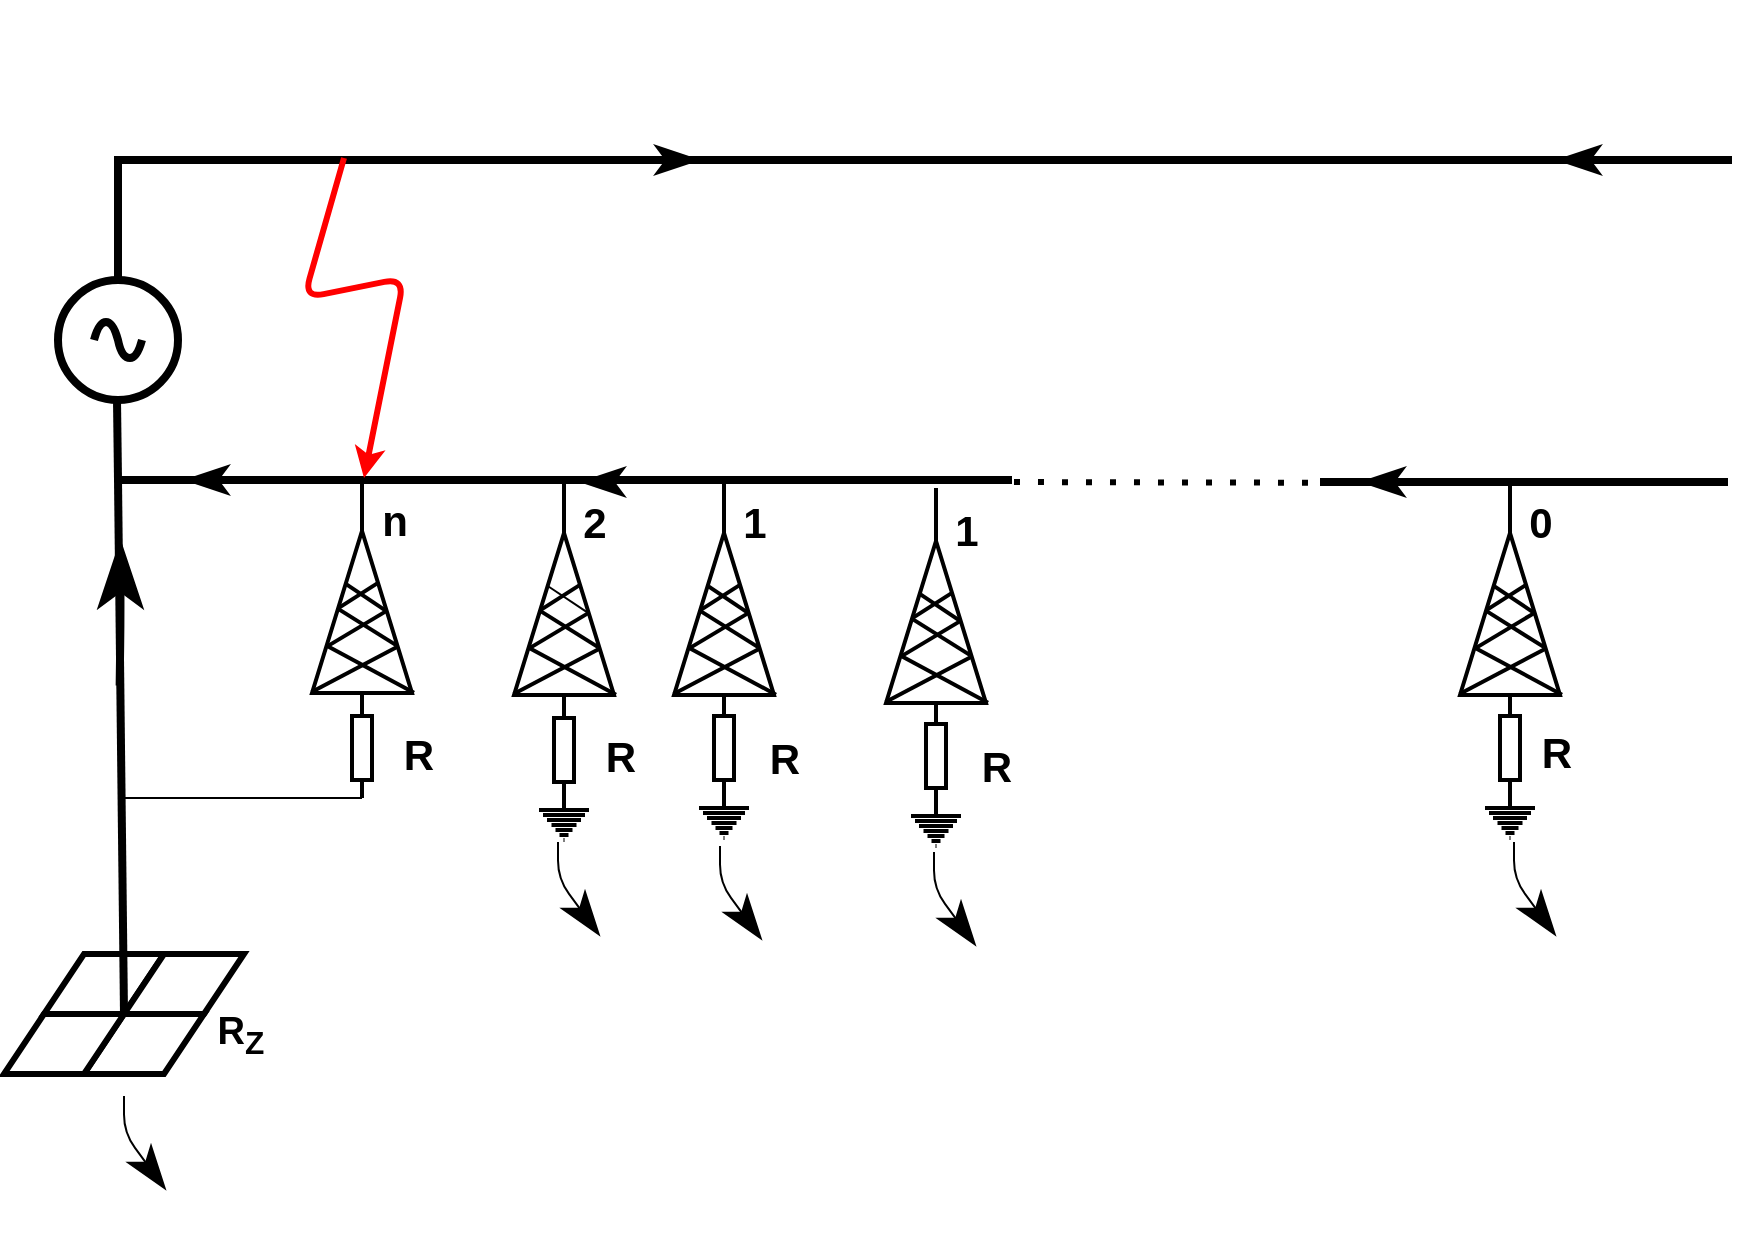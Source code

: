 <mxfile version="14.7.6" type="github">
  <diagram name="Page-1" id="16e2658f-23c8-b752-8be9-c03fbebb8bbe">
    <mxGraphModel dx="1240" dy="689" grid="0" gridSize="10" guides="1" tooltips="1" connect="1" arrows="1" fold="1" page="1" pageScale="1" pageWidth="1100" pageHeight="850" background="none" math="0" shadow="0">
      <root>
        <mxCell id="0" />
        <mxCell id="1" parent="0" />
        <mxCell id="HtLe2a_l6lZtQf_eTZjN-1" value="" style="pointerEvents=1;verticalLabelPosition=bottom;shadow=0;dashed=0;align=center;html=1;verticalAlign=top;shape=mxgraph.electrical.signal_sources.source;aspect=fixed;points=[[0.5,0,0],[1,0.5,0],[0.5,1,0],[0,0.5,0]];elSignalType=ac;direction=east;strokeWidth=4;" parent="1" vertex="1">
          <mxGeometry x="179" y="276" width="60" height="60" as="geometry" />
        </mxCell>
        <mxCell id="HtLe2a_l6lZtQf_eTZjN-7" value="" style="endArrow=none;html=1;strokeWidth=4;" parent="1" edge="1">
          <mxGeometry x="249" y="1" width="50" height="50" as="geometry">
            <mxPoint x="210" y="216" as="sourcePoint" />
            <mxPoint x="1016" y="216" as="targetPoint" />
          </mxGeometry>
        </mxCell>
        <mxCell id="HtLe2a_l6lZtQf_eTZjN-9" value="" style="endArrow=none;html=1;strokeWidth=4;" parent="1" edge="1">
          <mxGeometry x="149" y="1" width="50" height="50" as="geometry">
            <mxPoint x="209" y="276" as="sourcePoint" />
            <mxPoint x="209" y="214" as="targetPoint" />
          </mxGeometry>
        </mxCell>
        <mxCell id="HtLe2a_l6lZtQf_eTZjN-10" value="" style="endArrow=none;html=1;strokeWidth=4;" parent="1" edge="1">
          <mxGeometry x="250" y="1" width="100" as="geometry">
            <mxPoint x="210" y="376" as="sourcePoint" />
            <mxPoint x="378" y="376" as="targetPoint" />
            <Array as="points">
              <mxPoint x="360" y="376" />
            </Array>
          </mxGeometry>
        </mxCell>
        <mxCell id="HtLe2a_l6lZtQf_eTZjN-12" value="" style="endArrow=none;html=1;strokeWidth=4;" parent="1" edge="1">
          <mxGeometry x="149" y="1" width="100" as="geometry">
            <mxPoint x="208.5" y="336" as="sourcePoint" />
            <mxPoint x="209" y="376" as="targetPoint" />
          </mxGeometry>
        </mxCell>
        <mxCell id="HtLe2a_l6lZtQf_eTZjN-15" value="" style="endArrow=none;html=1;strokeWidth=4;" parent="1" edge="1">
          <mxGeometry x="250" width="50" height="50" as="geometry">
            <mxPoint x="369" y="376" as="sourcePoint" />
            <mxPoint x="656" y="376" as="targetPoint" />
          </mxGeometry>
        </mxCell>
        <mxCell id="HtLe2a_l6lZtQf_eTZjN-16" value="" style="endArrow=none;dashed=1;html=1;dashPattern=1 3;strokeWidth=3;entryX=0;entryY=0.5;entryDx=0;entryDy=0;entryPerimeter=0;" parent="1" edge="1">
          <mxGeometry x="237" y="2" width="50" height="50" as="geometry">
            <mxPoint x="657" y="377.0" as="sourcePoint" />
            <mxPoint x="817" y="377.5" as="targetPoint" />
            <Array as="points">
              <mxPoint x="734" y="377.21" />
              <mxPoint x="768" y="377.21" />
            </Array>
          </mxGeometry>
        </mxCell>
        <mxCell id="HtLe2a_l6lZtQf_eTZjN-25" value="" style="endArrow=classicThin;html=1;strokeWidth=1;endSize=20;" parent="1" edge="1">
          <mxGeometry x="390" y="1" width="100" as="geometry">
            <mxPoint x="450" y="216" as="sourcePoint" />
            <mxPoint x="500" y="216" as="targetPoint" />
            <Array as="points">
              <mxPoint x="460" y="216" />
            </Array>
          </mxGeometry>
        </mxCell>
        <mxCell id="HtLe2a_l6lZtQf_eTZjN-26" value="" style="endArrow=classicThin;html=1;strokeWidth=1;endSize=20;" parent="1" edge="1">
          <mxGeometry x="728" y="1" width="100" as="geometry">
            <mxPoint x="958" y="216" as="sourcePoint" />
            <mxPoint x="928" y="216" as="targetPoint" />
            <Array as="points">
              <mxPoint x="998" y="216" />
            </Array>
          </mxGeometry>
        </mxCell>
        <mxCell id="HtLe2a_l6lZtQf_eTZjN-32" value="" style="shape=parallelogram;perimeter=parallelogramPerimeter;whiteSpace=wrap;html=1;fixedSize=1;shadow=0;direction=east;strokeWidth=3;" parent="1" vertex="1">
          <mxGeometry x="172" y="613" width="60" height="30" as="geometry" />
        </mxCell>
        <mxCell id="HtLe2a_l6lZtQf_eTZjN-33" value="" style="shape=parallelogram;perimeter=parallelogramPerimeter;whiteSpace=wrap;html=1;fixedSize=1;shadow=0;direction=east;strokeWidth=3;" parent="1" vertex="1">
          <mxGeometry x="212" y="613" width="60" height="30" as="geometry" />
        </mxCell>
        <mxCell id="HtLe2a_l6lZtQf_eTZjN-34" value="" style="shape=parallelogram;perimeter=parallelogramPerimeter;whiteSpace=wrap;html=1;fixedSize=1;shadow=0;direction=east;strokeWidth=3;" parent="1" vertex="1">
          <mxGeometry x="192" y="643" width="60" height="30" as="geometry" />
        </mxCell>
        <mxCell id="HtLe2a_l6lZtQf_eTZjN-35" value="" style="shape=parallelogram;perimeter=parallelogramPerimeter;whiteSpace=wrap;html=1;fixedSize=1;shadow=0;direction=east;strokeWidth=3;" parent="1" vertex="1">
          <mxGeometry x="152" y="643" width="60" height="30" as="geometry" />
        </mxCell>
        <mxCell id="HtLe2a_l6lZtQf_eTZjN-37" value="" style="endArrow=none;html=1;exitX=0;exitY=1;exitDx=0;exitDy=0;strokeWidth=4;" parent="1" source="HtLe2a_l6lZtQf_eTZjN-33" edge="1">
          <mxGeometry x="149" y="1" width="50" height="50" as="geometry">
            <mxPoint x="209" y="504" as="sourcePoint" />
            <mxPoint x="209" y="376" as="targetPoint" />
          </mxGeometry>
        </mxCell>
        <mxCell id="HtLe2a_l6lZtQf_eTZjN-72" value="" style="endArrow=none;html=1;exitX=0.653;exitY=0.345;exitDx=0;exitDy=0;exitPerimeter=0;entryX=0.522;entryY=0.734;entryDx=0;entryDy=0;entryPerimeter=0;" parent="1" edge="1">
          <mxGeometry x="147" y="1" width="50" height="50" as="geometry">
            <mxPoint x="424.25" y="467.23" as="sourcePoint" />
            <mxPoint x="443.47" y="480.03" as="targetPoint" />
          </mxGeometry>
        </mxCell>
        <mxCell id="HtLe2a_l6lZtQf_eTZjN-75" value="" style="endArrow=none;html=1;exitX=0.523;exitY=0.268;exitDx=0;exitDy=0;exitPerimeter=0;entryX=0.659;entryY=0.652;entryDx=0;entryDy=0;entryPerimeter=0;" parent="1" edge="1">
          <mxGeometry x="147" y="1" width="50" height="50" as="geometry">
            <mxPoint x="420.4" y="478.93" as="sourcePoint" />
            <mxPoint x="439.6" y="466.69" as="targetPoint" />
          </mxGeometry>
        </mxCell>
        <mxCell id="HtLe2a_l6lZtQf_eTZjN-84" value="" style="verticalLabelPosition=bottom;shadow=0;dashed=0;align=center;html=1;verticalAlign=top;shape=mxgraph.electrical.abstract.amplifier;rotation=-90;direction=east;strokeWidth=2;" parent="1" vertex="1">
          <mxGeometry x="387" y="418" width="90" height="50" as="geometry" />
        </mxCell>
        <mxCell id="HtLe2a_l6lZtQf_eTZjN-85" value="" style="endArrow=none;html=1;entryX=0.316;entryY=0.841;entryDx=0;entryDy=0;entryPerimeter=0;exitX=0.519;exitY=0.258;exitDx=0;exitDy=0;exitPerimeter=0;strokeWidth=2;" parent="1" source="HtLe2a_l6lZtQf_eTZjN-84" target="HtLe2a_l6lZtQf_eTZjN-84" edge="1">
          <mxGeometry x="147" y="1" width="50" height="50" as="geometry">
            <mxPoint x="424" y="440" as="sourcePoint" />
            <mxPoint x="446" y="457" as="targetPoint" />
          </mxGeometry>
        </mxCell>
        <mxCell id="HtLe2a_l6lZtQf_eTZjN-86" value="" style="endArrow=none;html=1;exitX=0.313;exitY=0.148;exitDx=0;exitDy=0;exitPerimeter=0;entryX=0.052;entryY=1.02;entryDx=0;entryDy=0;entryPerimeter=0;strokeWidth=2;" parent="1" source="HtLe2a_l6lZtQf_eTZjN-84" target="HtLe2a_l6lZtQf_eTZjN-84" edge="1">
          <mxGeometry x="147" y="1" width="50" height="50" as="geometry">
            <mxPoint x="417" y="452.0" as="sourcePoint" />
            <mxPoint x="454" y="481" as="targetPoint" />
          </mxGeometry>
        </mxCell>
        <mxCell id="HtLe2a_l6lZtQf_eTZjN-87" value="" style="endArrow=none;html=1;exitX=0.653;exitY=0.345;exitDx=0;exitDy=0;exitPerimeter=0;entryX=0.653;entryY=0.345;entryDx=0;entryDy=0;entryPerimeter=0;" parent="1" source="HtLe2a_l6lZtQf_eTZjN-84" edge="1">
          <mxGeometry x="147" y="1" width="50" height="50" as="geometry">
            <mxPoint x="424.52" y="427" as="sourcePoint" />
            <mxPoint x="443.47" y="442.03" as="targetPoint" />
          </mxGeometry>
        </mxCell>
        <mxCell id="HtLe2a_l6lZtQf_eTZjN-88" value="" style="endArrow=none;html=1;entryX=0.056;entryY=-0.004;entryDx=0;entryDy=0;entryPerimeter=0;exitX=0.304;exitY=0.845;exitDx=0;exitDy=0;exitPerimeter=0;strokeWidth=2;" parent="1" source="HtLe2a_l6lZtQf_eTZjN-84" target="HtLe2a_l6lZtQf_eTZjN-84" edge="1">
          <mxGeometry x="147" y="1" width="50" height="50" as="geometry">
            <mxPoint x="447" y="462" as="sourcePoint" />
            <mxPoint x="518" y="479.32" as="targetPoint" />
            <Array as="points" />
          </mxGeometry>
        </mxCell>
        <mxCell id="HtLe2a_l6lZtQf_eTZjN-89" value="" style="endArrow=none;html=1;entryX=0.505;entryY=0.742;entryDx=0;entryDy=0;entryPerimeter=0;exitX=0.309;exitY=0.152;exitDx=0;exitDy=0;exitPerimeter=0;strokeWidth=2;" parent="1" source="HtLe2a_l6lZtQf_eTZjN-84" target="HtLe2a_l6lZtQf_eTZjN-84" edge="1">
          <mxGeometry x="147" y="1" width="50" height="50" as="geometry">
            <mxPoint x="429.9" y="451.29" as="sourcePoint" />
            <mxPoint x="459.05" y="469.56" as="targetPoint" />
          </mxGeometry>
        </mxCell>
        <mxCell id="HtLe2a_l6lZtQf_eTZjN-90" value="" style="endArrow=none;html=1;exitX=0.523;exitY=0.268;exitDx=0;exitDy=0;exitPerimeter=0;entryX=0.659;entryY=0.652;entryDx=0;entryDy=0;entryPerimeter=0;strokeWidth=2;" parent="1" source="HtLe2a_l6lZtQf_eTZjN-84" target="HtLe2a_l6lZtQf_eTZjN-84" edge="1">
          <mxGeometry x="147" y="1" width="50" height="50" as="geometry">
            <mxPoint x="434.25" y="439.23" as="sourcePoint" />
            <mxPoint x="453.47" y="452.03" as="targetPoint" />
          </mxGeometry>
        </mxCell>
        <mxCell id="HtLe2a_l6lZtQf_eTZjN-91" value="" style="endArrow=none;html=1;entryX=1;entryY=0.5;entryDx=0;entryDy=0;entryPerimeter=0;exitX=1;exitY=0.5;exitDx=0;exitDy=0;exitPerimeter=0;strokeWidth=2;" parent="1" target="HtLe2a_l6lZtQf_eTZjN-84" edge="1">
          <mxGeometry x="147" y="1" width="50" height="50" as="geometry">
            <mxPoint x="432" y="376.0" as="sourcePoint" />
            <mxPoint x="537" y="426" as="targetPoint" />
          </mxGeometry>
        </mxCell>
        <mxCell id="HtLe2a_l6lZtQf_eTZjN-92" value="" style="endArrow=none;html=1;exitX=0.653;exitY=0.345;exitDx=0;exitDy=0;exitPerimeter=0;entryX=0.522;entryY=0.734;entryDx=0;entryDy=0;entryPerimeter=0;" parent="1" edge="1">
          <mxGeometry x="147" y="1" width="50" height="50" as="geometry">
            <mxPoint x="504.25" y="467.23" as="sourcePoint" />
            <mxPoint x="523.47" y="480.03" as="targetPoint" />
          </mxGeometry>
        </mxCell>
        <mxCell id="HtLe2a_l6lZtQf_eTZjN-93" value="" style="endArrow=none;html=1;exitX=0.523;exitY=0.268;exitDx=0;exitDy=0;exitPerimeter=0;entryX=0.659;entryY=0.652;entryDx=0;entryDy=0;entryPerimeter=0;" parent="1" edge="1">
          <mxGeometry x="147" y="1" width="50" height="50" as="geometry">
            <mxPoint x="500.4" y="478.93" as="sourcePoint" />
            <mxPoint x="519.6" y="466.69" as="targetPoint" />
          </mxGeometry>
        </mxCell>
        <mxCell id="HtLe2a_l6lZtQf_eTZjN-94" value="" style="verticalLabelPosition=bottom;shadow=0;dashed=0;align=center;html=1;verticalAlign=top;shape=mxgraph.electrical.abstract.amplifier;rotation=-90;direction=east;strokeWidth=2;" parent="1" vertex="1">
          <mxGeometry x="467" y="418" width="90" height="50" as="geometry" />
        </mxCell>
        <mxCell id="HtLe2a_l6lZtQf_eTZjN-95" value="" style="endArrow=none;html=1;entryX=0.316;entryY=0.841;entryDx=0;entryDy=0;entryPerimeter=0;exitX=0.519;exitY=0.258;exitDx=0;exitDy=0;exitPerimeter=0;strokeWidth=2;" parent="1" source="HtLe2a_l6lZtQf_eTZjN-94" target="HtLe2a_l6lZtQf_eTZjN-94" edge="1">
          <mxGeometry x="147" y="1" width="50" height="50" as="geometry">
            <mxPoint x="504" y="440" as="sourcePoint" />
            <mxPoint x="526" y="457" as="targetPoint" />
          </mxGeometry>
        </mxCell>
        <mxCell id="HtLe2a_l6lZtQf_eTZjN-96" value="" style="endArrow=none;html=1;exitX=0.313;exitY=0.148;exitDx=0;exitDy=0;exitPerimeter=0;entryX=0.052;entryY=1.02;entryDx=0;entryDy=0;entryPerimeter=0;strokeWidth=2;" parent="1" source="HtLe2a_l6lZtQf_eTZjN-94" target="HtLe2a_l6lZtQf_eTZjN-94" edge="1">
          <mxGeometry x="147" y="1" width="50" height="50" as="geometry">
            <mxPoint x="497" y="452.0" as="sourcePoint" />
            <mxPoint x="534" y="481" as="targetPoint" />
          </mxGeometry>
        </mxCell>
        <mxCell id="HtLe2a_l6lZtQf_eTZjN-97" value="" style="endArrow=none;html=1;exitX=0.653;exitY=0.345;exitDx=0;exitDy=0;exitPerimeter=0;entryX=0.653;entryY=0.345;entryDx=0;entryDy=0;entryPerimeter=0;strokeWidth=2;" parent="1" source="HtLe2a_l6lZtQf_eTZjN-94" edge="1">
          <mxGeometry x="147" y="1" width="50" height="50" as="geometry">
            <mxPoint x="504.52" y="427" as="sourcePoint" />
            <mxPoint x="523.47" y="442.03" as="targetPoint" />
          </mxGeometry>
        </mxCell>
        <mxCell id="HtLe2a_l6lZtQf_eTZjN-98" value="" style="endArrow=none;html=1;entryX=0.056;entryY=-0.004;entryDx=0;entryDy=0;entryPerimeter=0;exitX=0.304;exitY=0.845;exitDx=0;exitDy=0;exitPerimeter=0;strokeWidth=2;" parent="1" source="HtLe2a_l6lZtQf_eTZjN-94" target="HtLe2a_l6lZtQf_eTZjN-94" edge="1">
          <mxGeometry x="147" y="1" width="50" height="50" as="geometry">
            <mxPoint x="527" y="462" as="sourcePoint" />
            <mxPoint x="598" y="479.32" as="targetPoint" />
            <Array as="points" />
          </mxGeometry>
        </mxCell>
        <mxCell id="HtLe2a_l6lZtQf_eTZjN-99" value="" style="endArrow=none;html=1;entryX=0.505;entryY=0.742;entryDx=0;entryDy=0;entryPerimeter=0;exitX=0.309;exitY=0.152;exitDx=0;exitDy=0;exitPerimeter=0;strokeWidth=2;" parent="1" source="HtLe2a_l6lZtQf_eTZjN-94" target="HtLe2a_l6lZtQf_eTZjN-94" edge="1">
          <mxGeometry x="147" y="1" width="50" height="50" as="geometry">
            <mxPoint x="509.9" y="451.29" as="sourcePoint" />
            <mxPoint x="539.05" y="469.56" as="targetPoint" />
          </mxGeometry>
        </mxCell>
        <mxCell id="HtLe2a_l6lZtQf_eTZjN-100" value="" style="endArrow=none;html=1;exitX=0.523;exitY=0.268;exitDx=0;exitDy=0;exitPerimeter=0;entryX=0.659;entryY=0.652;entryDx=0;entryDy=0;entryPerimeter=0;strokeWidth=2;" parent="1" source="HtLe2a_l6lZtQf_eTZjN-94" target="HtLe2a_l6lZtQf_eTZjN-94" edge="1">
          <mxGeometry x="147" y="1" width="50" height="50" as="geometry">
            <mxPoint x="514.25" y="439.23" as="sourcePoint" />
            <mxPoint x="533.47" y="452.03" as="targetPoint" />
          </mxGeometry>
        </mxCell>
        <mxCell id="HtLe2a_l6lZtQf_eTZjN-101" value="" style="endArrow=none;html=1;entryX=1;entryY=0.5;entryDx=0;entryDy=0;entryPerimeter=0;exitX=1;exitY=0.5;exitDx=0;exitDy=0;exitPerimeter=0;strokeWidth=2;" parent="1" target="HtLe2a_l6lZtQf_eTZjN-94" edge="1">
          <mxGeometry x="147" y="1" width="50" height="50" as="geometry">
            <mxPoint x="512" y="376.0" as="sourcePoint" />
            <mxPoint x="617" y="426" as="targetPoint" />
          </mxGeometry>
        </mxCell>
        <mxCell id="HtLe2a_l6lZtQf_eTZjN-106" value="" style="pointerEvents=1;verticalLabelPosition=bottom;shadow=0;dashed=0;align=center;html=1;verticalAlign=top;shape=mxgraph.electrical.resistors.resistor_1;rotation=90;direction=east;strokeWidth=2;" parent="1" vertex="1">
          <mxGeometry x="407" y="506" width="50" height="10" as="geometry" />
        </mxCell>
        <mxCell id="HtLe2a_l6lZtQf_eTZjN-107" value="" style="pointerEvents=1;verticalLabelPosition=bottom;shadow=0;dashed=0;align=center;html=1;verticalAlign=top;shape=mxgraph.electrical.signal_sources.protective_earth;direction=east;strokeWidth=2;" parent="1" vertex="1">
          <mxGeometry x="419.5" y="536" width="25" height="20" as="geometry" />
        </mxCell>
        <mxCell id="HtLe2a_l6lZtQf_eTZjN-108" value="" style="pointerEvents=1;verticalLabelPosition=bottom;shadow=0;dashed=0;align=center;html=1;verticalAlign=top;shape=mxgraph.electrical.resistors.resistor_1;rotation=90;direction=east;strokeWidth=2;" parent="1" vertex="1">
          <mxGeometry x="487" y="505" width="50" height="10" as="geometry" />
        </mxCell>
        <mxCell id="HtLe2a_l6lZtQf_eTZjN-109" value="" style="pointerEvents=1;verticalLabelPosition=bottom;shadow=0;dashed=0;align=center;html=1;verticalAlign=top;shape=mxgraph.electrical.signal_sources.protective_earth;direction=east;strokeWidth=2;" parent="1" vertex="1">
          <mxGeometry x="499.5" y="535" width="25" height="20" as="geometry" />
        </mxCell>
        <mxCell id="HtLe2a_l6lZtQf_eTZjN-111" value="" style="endArrow=none;html=1;exitX=0.653;exitY=0.345;exitDx=0;exitDy=0;exitPerimeter=0;entryX=0.522;entryY=0.734;entryDx=0;entryDy=0;entryPerimeter=0;" parent="1" edge="1">
          <mxGeometry x="250" y="1" width="50" height="50" as="geometry">
            <mxPoint x="897.25" y="467.23" as="sourcePoint" />
            <mxPoint x="916.47" y="480.03" as="targetPoint" />
          </mxGeometry>
        </mxCell>
        <mxCell id="HtLe2a_l6lZtQf_eTZjN-112" value="" style="endArrow=none;html=1;exitX=0.523;exitY=0.268;exitDx=0;exitDy=0;exitPerimeter=0;entryX=0.659;entryY=0.652;entryDx=0;entryDy=0;entryPerimeter=0;" parent="1" edge="1">
          <mxGeometry x="250" y="1" width="50" height="50" as="geometry">
            <mxPoint x="893.4" y="478.93" as="sourcePoint" />
            <mxPoint x="912.6" y="466.69" as="targetPoint" />
          </mxGeometry>
        </mxCell>
        <mxCell id="HtLe2a_l6lZtQf_eTZjN-113" value="" style="verticalLabelPosition=bottom;shadow=0;dashed=0;align=center;html=1;verticalAlign=top;shape=mxgraph.electrical.abstract.amplifier;rotation=-90;direction=east;strokeWidth=2;" parent="1" vertex="1">
          <mxGeometry x="860" y="418" width="90" height="50" as="geometry" />
        </mxCell>
        <mxCell id="HtLe2a_l6lZtQf_eTZjN-114" value="" style="endArrow=none;html=1;entryX=0.316;entryY=0.841;entryDx=0;entryDy=0;entryPerimeter=0;exitX=0.519;exitY=0.258;exitDx=0;exitDy=0;exitPerimeter=0;strokeWidth=2;" parent="1" source="HtLe2a_l6lZtQf_eTZjN-113" target="HtLe2a_l6lZtQf_eTZjN-113" edge="1">
          <mxGeometry x="250" y="1" width="50" height="50" as="geometry">
            <mxPoint x="897" y="440" as="sourcePoint" />
            <mxPoint x="919" y="457" as="targetPoint" />
          </mxGeometry>
        </mxCell>
        <mxCell id="HtLe2a_l6lZtQf_eTZjN-115" value="" style="endArrow=none;html=1;exitX=0.313;exitY=0.148;exitDx=0;exitDy=0;exitPerimeter=0;entryX=0.052;entryY=1.02;entryDx=0;entryDy=0;entryPerimeter=0;strokeWidth=2;" parent="1" source="HtLe2a_l6lZtQf_eTZjN-113" target="HtLe2a_l6lZtQf_eTZjN-113" edge="1">
          <mxGeometry x="250" y="1" width="50" height="50" as="geometry">
            <mxPoint x="890" y="452.0" as="sourcePoint" />
            <mxPoint x="927" y="481" as="targetPoint" />
          </mxGeometry>
        </mxCell>
        <mxCell id="HtLe2a_l6lZtQf_eTZjN-116" value="" style="endArrow=none;html=1;exitX=0.653;exitY=0.345;exitDx=0;exitDy=0;exitPerimeter=0;entryX=0.653;entryY=0.345;entryDx=0;entryDy=0;entryPerimeter=0;strokeWidth=2;" parent="1" source="HtLe2a_l6lZtQf_eTZjN-113" edge="1">
          <mxGeometry x="250" y="1" width="50" height="50" as="geometry">
            <mxPoint x="897.52" y="427" as="sourcePoint" />
            <mxPoint x="916.47" y="442.03" as="targetPoint" />
          </mxGeometry>
        </mxCell>
        <mxCell id="HtLe2a_l6lZtQf_eTZjN-117" value="" style="endArrow=none;html=1;entryX=0.056;entryY=-0.004;entryDx=0;entryDy=0;entryPerimeter=0;exitX=0.304;exitY=0.845;exitDx=0;exitDy=0;exitPerimeter=0;strokeWidth=2;" parent="1" source="HtLe2a_l6lZtQf_eTZjN-113" target="HtLe2a_l6lZtQf_eTZjN-113" edge="1">
          <mxGeometry x="250" y="1" width="50" height="50" as="geometry">
            <mxPoint x="920" y="462" as="sourcePoint" />
            <mxPoint x="991" y="479.32" as="targetPoint" />
            <Array as="points" />
          </mxGeometry>
        </mxCell>
        <mxCell id="HtLe2a_l6lZtQf_eTZjN-118" value="" style="endArrow=none;html=1;entryX=0.505;entryY=0.742;entryDx=0;entryDy=0;entryPerimeter=0;exitX=0.309;exitY=0.152;exitDx=0;exitDy=0;exitPerimeter=0;strokeWidth=2;" parent="1" source="HtLe2a_l6lZtQf_eTZjN-113" target="HtLe2a_l6lZtQf_eTZjN-113" edge="1">
          <mxGeometry x="250" y="1" width="50" height="50" as="geometry">
            <mxPoint x="902.9" y="451.29" as="sourcePoint" />
            <mxPoint x="932.05" y="469.56" as="targetPoint" />
          </mxGeometry>
        </mxCell>
        <mxCell id="HtLe2a_l6lZtQf_eTZjN-119" value="" style="endArrow=none;html=1;exitX=0.523;exitY=0.268;exitDx=0;exitDy=0;exitPerimeter=0;entryX=0.659;entryY=0.652;entryDx=0;entryDy=0;entryPerimeter=0;strokeWidth=2;" parent="1" source="HtLe2a_l6lZtQf_eTZjN-113" target="HtLe2a_l6lZtQf_eTZjN-113" edge="1">
          <mxGeometry x="250" y="1" width="50" height="50" as="geometry">
            <mxPoint x="907.25" y="439.23" as="sourcePoint" />
            <mxPoint x="926.47" y="452.03" as="targetPoint" />
          </mxGeometry>
        </mxCell>
        <mxCell id="HtLe2a_l6lZtQf_eTZjN-120" value="" style="endArrow=none;html=1;entryX=1;entryY=0.5;entryDx=0;entryDy=0;entryPerimeter=0;exitX=1;exitY=0.5;exitDx=0;exitDy=0;exitPerimeter=0;strokeWidth=2;" parent="1" target="HtLe2a_l6lZtQf_eTZjN-113" edge="1">
          <mxGeometry x="250" y="1" width="50" height="50" as="geometry">
            <mxPoint x="905" y="376" as="sourcePoint" />
            <mxPoint x="1010" y="426" as="targetPoint" />
          </mxGeometry>
        </mxCell>
        <mxCell id="HtLe2a_l6lZtQf_eTZjN-121" value="" style="pointerEvents=1;verticalLabelPosition=bottom;shadow=0;dashed=0;align=center;html=1;verticalAlign=top;shape=mxgraph.electrical.resistors.resistor_1;rotation=90;direction=east;strokeWidth=2;" parent="1" vertex="1">
          <mxGeometry x="880" y="505" width="50" height="10" as="geometry" />
        </mxCell>
        <mxCell id="HtLe2a_l6lZtQf_eTZjN-122" value="" style="pointerEvents=1;verticalLabelPosition=bottom;shadow=0;dashed=0;align=center;html=1;verticalAlign=top;shape=mxgraph.electrical.signal_sources.protective_earth;direction=east;strokeWidth=2;" parent="1" vertex="1">
          <mxGeometry x="892.5" y="535" width="25" height="20" as="geometry" />
        </mxCell>
        <mxCell id="HtLe2a_l6lZtQf_eTZjN-137" value="&lt;font style=&quot;font-size: 21px&quot;&gt;&lt;b&gt;2&lt;/b&gt;&lt;/font&gt;" style="text;html=1;align=center;verticalAlign=middle;resizable=0;points=[];autosize=1;strokeColor=none;direction=east;perimeterSpacing=2;" parent="1" vertex="1">
          <mxGeometry x="436" y="386" width="22" height="21" as="geometry" />
        </mxCell>
        <mxCell id="HtLe2a_l6lZtQf_eTZjN-138" value="&lt;font&gt;&lt;font style=&quot;font-size: 21px&quot;&gt;&lt;b&gt;1&lt;/b&gt;&lt;/font&gt;&lt;br&gt;&lt;/font&gt;" style="text;html=1;align=center;verticalAlign=middle;resizable=0;points=[];autosize=1;strokeColor=none;direction=east;" parent="1" vertex="1">
          <mxGeometry x="516" y="386" width="22" height="21" as="geometry" />
        </mxCell>
        <mxCell id="HtLe2a_l6lZtQf_eTZjN-139" value="&lt;font style=&quot;font-size: 21px&quot;&gt;&lt;b&gt;0&lt;/b&gt;&lt;/font&gt;" style="text;html=1;align=center;verticalAlign=middle;resizable=0;points=[];autosize=1;strokeColor=none;direction=east;" parent="1" vertex="1">
          <mxGeometry x="909" y="386" width="22" height="21" as="geometry" />
        </mxCell>
        <mxCell id="HtLe2a_l6lZtQf_eTZjN-146" value="&lt;p class=&quot;MsoNormal&quot; style=&quot;text-indent: 0cm&quot;&gt;&lt;span lang=&quot;EN-US&quot; style=&quot;font-size: 12.0pt&quot;&gt;&lt;br/&gt; &lt;br/&gt; &lt;br/&gt;  &lt;br/&gt;  &lt;br/&gt;  &lt;br/&gt;  &lt;br/&gt;  &lt;br/&gt;  &lt;br/&gt;  &lt;br/&gt;  &lt;br/&gt;  &lt;br/&gt;  &lt;br/&gt;  &lt;br/&gt;  &lt;br/&gt; &lt;br/&gt; &lt;br/&gt; &lt;br/&gt;&lt;br/&gt; &lt;br/&gt;&lt;/span&gt;&lt;span lang=&quot;EN-US&quot;&gt;&lt;/span&gt;&lt;/p&gt;" style="text;html=1;align=center;verticalAlign=middle;resizable=0;points=[];autosize=1;strokeColor=none;direction=east;" parent="1" vertex="1">
          <mxGeometry x="402.5" y="175" width="20" height="330" as="geometry" />
        </mxCell>
        <mxCell id="HtLe2a_l6lZtQf_eTZjN-153" value="&lt;span lang=&quot;EN-US&quot; style=&quot;font-size: 19px&quot;&gt;&lt;b&gt;R&lt;sub&gt;Z&lt;/sub&gt;&lt;/b&gt;&lt;/span&gt;" style="text;html=1;align=center;verticalAlign=middle;resizable=0;points=[];autosize=1;strokeColor=none;direction=east;" parent="1" vertex="1">
          <mxGeometry x="253" y="642" width="33" height="23" as="geometry" />
        </mxCell>
        <mxCell id="HtLe2a_l6lZtQf_eTZjN-154" value="&lt;font style=&quot;font-size: 21px&quot;&gt;&lt;b&gt;R&lt;/b&gt;&lt;/font&gt;" style="text;html=1;align=center;verticalAlign=middle;resizable=0;points=[];autosize=1;strokeColor=none;direction=east;" parent="1" vertex="1">
          <mxGeometry x="447.5" y="503" width="25" height="21" as="geometry" />
        </mxCell>
        <mxCell id="HtLe2a_l6lZtQf_eTZjN-155" value="&lt;font style=&quot;font-size: 21px&quot;&gt;&lt;b&gt;R&lt;/b&gt;&lt;/font&gt;" style="text;html=1;align=center;verticalAlign=middle;resizable=0;points=[];autosize=1;strokeColor=none;direction=east;" parent="1" vertex="1">
          <mxGeometry x="529" y="504" width="25" height="21" as="geometry" />
        </mxCell>
        <mxCell id="HtLe2a_l6lZtQf_eTZjN-156" value="&lt;font style=&quot;font-size: 21px&quot;&gt;&lt;b&gt;R&lt;/b&gt;&lt;/font&gt;" style="text;html=1;align=center;verticalAlign=middle;resizable=0;points=[];autosize=1;strokeColor=none;direction=east;" parent="1" vertex="1">
          <mxGeometry x="915" y="501" width="25" height="21" as="geometry" />
        </mxCell>
        <mxCell id="HtLe2a_l6lZtQf_eTZjN-159" value="" style="endArrow=none;html=1;exitX=0.653;exitY=0.345;exitDx=0;exitDy=0;exitPerimeter=0;entryX=0.522;entryY=0.734;entryDx=0;entryDy=0;entryPerimeter=0;" parent="1" edge="1">
          <mxGeometry x="46" width="50" height="50" as="geometry">
            <mxPoint x="323.25" y="466.23" as="sourcePoint" />
            <mxPoint x="342.47" y="479.03" as="targetPoint" />
          </mxGeometry>
        </mxCell>
        <mxCell id="HtLe2a_l6lZtQf_eTZjN-160" value="" style="endArrow=none;html=1;exitX=0.523;exitY=0.268;exitDx=0;exitDy=0;exitPerimeter=0;entryX=0.659;entryY=0.652;entryDx=0;entryDy=0;entryPerimeter=0;" parent="1" edge="1">
          <mxGeometry x="46" width="50" height="50" as="geometry">
            <mxPoint x="319.4" y="477.93" as="sourcePoint" />
            <mxPoint x="338.6" y="465.69" as="targetPoint" />
          </mxGeometry>
        </mxCell>
        <mxCell id="HtLe2a_l6lZtQf_eTZjN-161" value="" style="verticalLabelPosition=bottom;shadow=0;dashed=0;align=center;html=1;verticalAlign=top;shape=mxgraph.electrical.abstract.amplifier;rotation=-90;direction=east;strokeWidth=2;" parent="1" vertex="1">
          <mxGeometry x="286" y="417" width="90" height="50" as="geometry" />
        </mxCell>
        <mxCell id="HtLe2a_l6lZtQf_eTZjN-162" value="" style="endArrow=none;html=1;entryX=0.316;entryY=0.841;entryDx=0;entryDy=0;entryPerimeter=0;exitX=0.519;exitY=0.258;exitDx=0;exitDy=0;exitPerimeter=0;strokeWidth=2;" parent="1" source="HtLe2a_l6lZtQf_eTZjN-161" target="HtLe2a_l6lZtQf_eTZjN-161" edge="1">
          <mxGeometry x="46" width="50" height="50" as="geometry">
            <mxPoint x="323" y="439" as="sourcePoint" />
            <mxPoint x="345" y="456" as="targetPoint" />
          </mxGeometry>
        </mxCell>
        <mxCell id="HtLe2a_l6lZtQf_eTZjN-163" value="" style="endArrow=none;html=1;exitX=0.313;exitY=0.148;exitDx=0;exitDy=0;exitPerimeter=0;entryX=0.052;entryY=1.02;entryDx=0;entryDy=0;entryPerimeter=0;strokeWidth=2;" parent="1" source="HtLe2a_l6lZtQf_eTZjN-161" target="HtLe2a_l6lZtQf_eTZjN-161" edge="1">
          <mxGeometry x="46" width="50" height="50" as="geometry">
            <mxPoint x="316" y="451.0" as="sourcePoint" />
            <mxPoint x="353" y="480" as="targetPoint" />
          </mxGeometry>
        </mxCell>
        <mxCell id="HtLe2a_l6lZtQf_eTZjN-164" value="" style="endArrow=none;html=1;exitX=0.653;exitY=0.345;exitDx=0;exitDy=0;exitPerimeter=0;entryX=0.653;entryY=0.345;entryDx=0;entryDy=0;entryPerimeter=0;strokeWidth=2;" parent="1" source="HtLe2a_l6lZtQf_eTZjN-161" edge="1">
          <mxGeometry x="46" width="50" height="50" as="geometry">
            <mxPoint x="323.52" y="426" as="sourcePoint" />
            <mxPoint x="342.47" y="441.03" as="targetPoint" />
          </mxGeometry>
        </mxCell>
        <mxCell id="HtLe2a_l6lZtQf_eTZjN-165" value="" style="endArrow=none;html=1;entryX=0.056;entryY=-0.004;entryDx=0;entryDy=0;entryPerimeter=0;exitX=0.304;exitY=0.845;exitDx=0;exitDy=0;exitPerimeter=0;strokeWidth=2;" parent="1" source="HtLe2a_l6lZtQf_eTZjN-161" target="HtLe2a_l6lZtQf_eTZjN-161" edge="1">
          <mxGeometry x="46" width="50" height="50" as="geometry">
            <mxPoint x="346" y="461" as="sourcePoint" />
            <mxPoint x="417" y="478.32" as="targetPoint" />
            <Array as="points" />
          </mxGeometry>
        </mxCell>
        <mxCell id="HtLe2a_l6lZtQf_eTZjN-166" value="" style="endArrow=none;html=1;entryX=0.505;entryY=0.742;entryDx=0;entryDy=0;entryPerimeter=0;exitX=0.309;exitY=0.152;exitDx=0;exitDy=0;exitPerimeter=0;strokeWidth=2;" parent="1" source="HtLe2a_l6lZtQf_eTZjN-161" target="HtLe2a_l6lZtQf_eTZjN-161" edge="1">
          <mxGeometry x="46" width="50" height="50" as="geometry">
            <mxPoint x="328.9" y="450.29" as="sourcePoint" />
            <mxPoint x="358.05" y="468.56" as="targetPoint" />
          </mxGeometry>
        </mxCell>
        <mxCell id="HtLe2a_l6lZtQf_eTZjN-167" value="" style="endArrow=none;html=1;exitX=0.523;exitY=0.268;exitDx=0;exitDy=0;exitPerimeter=0;entryX=0.659;entryY=0.652;entryDx=0;entryDy=0;entryPerimeter=0;strokeWidth=2;" parent="1" source="HtLe2a_l6lZtQf_eTZjN-161" target="HtLe2a_l6lZtQf_eTZjN-161" edge="1">
          <mxGeometry x="46" width="50" height="50" as="geometry">
            <mxPoint x="333.25" y="438.23" as="sourcePoint" />
            <mxPoint x="352.47" y="451.03" as="targetPoint" />
          </mxGeometry>
        </mxCell>
        <mxCell id="HtLe2a_l6lZtQf_eTZjN-168" value="" style="endArrow=none;html=1;entryX=1;entryY=0.5;entryDx=0;entryDy=0;entryPerimeter=0;exitX=1;exitY=0.5;exitDx=0;exitDy=0;exitPerimeter=0;strokeWidth=2;" parent="1" target="HtLe2a_l6lZtQf_eTZjN-161" edge="1">
          <mxGeometry x="46" width="50" height="50" as="geometry">
            <mxPoint x="331" y="375" as="sourcePoint" />
            <mxPoint x="436" y="425" as="targetPoint" />
          </mxGeometry>
        </mxCell>
        <mxCell id="HtLe2a_l6lZtQf_eTZjN-169" value="" style="pointerEvents=1;verticalLabelPosition=bottom;shadow=0;dashed=0;align=center;html=1;verticalAlign=top;shape=mxgraph.electrical.resistors.resistor_1;rotation=90;direction=east;strokeWidth=2;" parent="1" vertex="1">
          <mxGeometry x="306" y="505" width="50" height="10" as="geometry" />
        </mxCell>
        <mxCell id="HtLe2a_l6lZtQf_eTZjN-172" value="&lt;font size=&quot;1&quot;&gt;&lt;b style=&quot;font-size: 21px&quot;&gt;n&lt;/b&gt;&lt;/font&gt;" style="text;html=1;align=center;verticalAlign=middle;resizable=0;points=[];autosize=1;strokeColor=none;direction=east;strokeWidth=4;perimeterSpacing=5;" parent="1" vertex="1">
          <mxGeometry x="335" y="385" width="23" height="21" as="geometry" />
        </mxCell>
        <mxCell id="HtLe2a_l6lZtQf_eTZjN-173" value="&lt;font size=&quot;1&quot;&gt;&lt;b style=&quot;font-size: 21px&quot;&gt;R&lt;/b&gt;&lt;/font&gt;" style="text;html=1;align=center;verticalAlign=middle;resizable=0;points=[];autosize=1;strokeColor=none;direction=east;" parent="1" vertex="1">
          <mxGeometry x="346.5" y="502" width="25" height="21" as="geometry" />
        </mxCell>
        <mxCell id="OCRtSmoGQ4oUlgUUKK0B-2" value="" style="endArrow=classicThin;html=1;strokeWidth=1;endSize=20;" parent="1" edge="1">
          <mxGeometry x="-226" y="1.48" width="100" as="geometry">
            <mxPoint x="429" y="557" as="sourcePoint" />
            <mxPoint x="450" y="604" as="targetPoint" />
            <Array as="points">
              <mxPoint x="429" y="575.48" />
            </Array>
          </mxGeometry>
        </mxCell>
        <mxCell id="OCRtSmoGQ4oUlgUUKK0B-7" value="" style="endArrow=classicThin;html=1;strokeWidth=1;endSize=20;" parent="1" edge="1">
          <mxGeometry x="42" y="161" width="100" as="geometry">
            <mxPoint x="272" y="376" as="sourcePoint" />
            <mxPoint x="242" y="376" as="targetPoint" />
            <Array as="points">
              <mxPoint x="312" y="376" />
            </Array>
          </mxGeometry>
        </mxCell>
        <mxCell id="OCRtSmoGQ4oUlgUUKK0B-8" value="" style="endArrow=classicThin;html=1;strokeWidth=1;endSize=20;" parent="1" edge="1">
          <mxGeometry x="240" y="162" width="100" as="geometry">
            <mxPoint x="470" y="377" as="sourcePoint" />
            <mxPoint x="440" y="377" as="targetPoint" />
            <Array as="points">
              <mxPoint x="510" y="377" />
            </Array>
          </mxGeometry>
        </mxCell>
        <mxCell id="OCRtSmoGQ4oUlgUUKK0B-9" value="" style="endArrow=classicThin;html=1;strokeWidth=1;endSize=20;" parent="1" edge="1">
          <mxGeometry x="630" y="162" width="100" as="geometry">
            <mxPoint x="860" y="377" as="sourcePoint" />
            <mxPoint x="830" y="377" as="targetPoint" />
            <Array as="points">
              <mxPoint x="900" y="377" />
            </Array>
          </mxGeometry>
        </mxCell>
        <mxCell id="OCRtSmoGQ4oUlgUUKK0B-10" value="" style="endArrow=classicThin;html=1;strokeWidth=4;endSize=20;" parent="1" edge="1">
          <mxGeometry x="10.23" y="192.25" width="100" as="geometry">
            <mxPoint x="209.82" y="478.75" as="sourcePoint" />
            <mxPoint x="210.23" y="407.25" as="targetPoint" />
            <Array as="points">
              <mxPoint x="210.23" y="449.25" />
            </Array>
          </mxGeometry>
        </mxCell>
        <mxCell id="W86HPjPJtEirCAVU_jow-2" value="" style="endArrow=none;html=1;exitX=1;exitY=0.5;exitDx=0;exitDy=0;exitPerimeter=0;" edge="1" parent="1" source="HtLe2a_l6lZtQf_eTZjN-169">
          <mxGeometry width="50" height="50" relative="1" as="geometry">
            <mxPoint x="331" y="540" as="sourcePoint" />
            <mxPoint x="210" y="535" as="targetPoint" />
          </mxGeometry>
        </mxCell>
        <mxCell id="W86HPjPJtEirCAVU_jow-3" value="" style="endArrow=none;html=1;exitX=0.653;exitY=0.345;exitDx=0;exitDy=0;exitPerimeter=0;entryX=0.522;entryY=0.734;entryDx=0;entryDy=0;entryPerimeter=0;" edge="1" parent="1">
          <mxGeometry x="253" y="5" width="50" height="50" as="geometry">
            <mxPoint x="610.25" y="471.23" as="sourcePoint" />
            <mxPoint x="629.47" y="484.03" as="targetPoint" />
          </mxGeometry>
        </mxCell>
        <mxCell id="W86HPjPJtEirCAVU_jow-4" value="" style="endArrow=none;html=1;exitX=0.523;exitY=0.268;exitDx=0;exitDy=0;exitPerimeter=0;entryX=0.659;entryY=0.652;entryDx=0;entryDy=0;entryPerimeter=0;" edge="1" parent="1">
          <mxGeometry x="253" y="5" width="50" height="50" as="geometry">
            <mxPoint x="606.4" y="482.93" as="sourcePoint" />
            <mxPoint x="625.6" y="470.69" as="targetPoint" />
          </mxGeometry>
        </mxCell>
        <mxCell id="W86HPjPJtEirCAVU_jow-5" value="" style="verticalLabelPosition=bottom;shadow=0;dashed=0;align=center;html=1;verticalAlign=top;shape=mxgraph.electrical.abstract.amplifier;rotation=-90;direction=east;strokeWidth=2;" vertex="1" parent="1">
          <mxGeometry x="573" y="422" width="90" height="50" as="geometry" />
        </mxCell>
        <mxCell id="W86HPjPJtEirCAVU_jow-6" value="" style="endArrow=none;html=1;entryX=0.316;entryY=0.841;entryDx=0;entryDy=0;entryPerimeter=0;exitX=0.519;exitY=0.258;exitDx=0;exitDy=0;exitPerimeter=0;strokeWidth=2;" edge="1" source="W86HPjPJtEirCAVU_jow-5" target="W86HPjPJtEirCAVU_jow-5" parent="1">
          <mxGeometry x="253" y="5" width="50" height="50" as="geometry">
            <mxPoint x="610" y="444" as="sourcePoint" />
            <mxPoint x="632" y="461" as="targetPoint" />
          </mxGeometry>
        </mxCell>
        <mxCell id="W86HPjPJtEirCAVU_jow-7" value="" style="endArrow=none;html=1;exitX=0.313;exitY=0.148;exitDx=0;exitDy=0;exitPerimeter=0;entryX=0.052;entryY=1.02;entryDx=0;entryDy=0;entryPerimeter=0;strokeWidth=2;" edge="1" source="W86HPjPJtEirCAVU_jow-5" target="W86HPjPJtEirCAVU_jow-5" parent="1">
          <mxGeometry x="253" y="5" width="50" height="50" as="geometry">
            <mxPoint x="603" y="456.0" as="sourcePoint" />
            <mxPoint x="640" y="485" as="targetPoint" />
          </mxGeometry>
        </mxCell>
        <mxCell id="W86HPjPJtEirCAVU_jow-8" value="" style="endArrow=none;html=1;exitX=0.653;exitY=0.345;exitDx=0;exitDy=0;exitPerimeter=0;entryX=0.653;entryY=0.345;entryDx=0;entryDy=0;entryPerimeter=0;strokeWidth=2;" edge="1" source="W86HPjPJtEirCAVU_jow-5" parent="1">
          <mxGeometry x="253" y="5" width="50" height="50" as="geometry">
            <mxPoint x="610.52" y="431" as="sourcePoint" />
            <mxPoint x="629.47" y="446.03" as="targetPoint" />
          </mxGeometry>
        </mxCell>
        <mxCell id="W86HPjPJtEirCAVU_jow-9" value="" style="endArrow=none;html=1;entryX=0.056;entryY=-0.004;entryDx=0;entryDy=0;entryPerimeter=0;exitX=0.304;exitY=0.845;exitDx=0;exitDy=0;exitPerimeter=0;strokeWidth=2;" edge="1" source="W86HPjPJtEirCAVU_jow-5" target="W86HPjPJtEirCAVU_jow-5" parent="1">
          <mxGeometry x="253" y="5" width="50" height="50" as="geometry">
            <mxPoint x="633" y="466" as="sourcePoint" />
            <mxPoint x="704" y="483.32" as="targetPoint" />
            <Array as="points" />
          </mxGeometry>
        </mxCell>
        <mxCell id="W86HPjPJtEirCAVU_jow-10" value="" style="endArrow=none;html=1;entryX=0.505;entryY=0.742;entryDx=0;entryDy=0;entryPerimeter=0;exitX=0.309;exitY=0.152;exitDx=0;exitDy=0;exitPerimeter=0;strokeWidth=2;" edge="1" source="W86HPjPJtEirCAVU_jow-5" target="W86HPjPJtEirCAVU_jow-5" parent="1">
          <mxGeometry x="253" y="5" width="50" height="50" as="geometry">
            <mxPoint x="615.9" y="455.29" as="sourcePoint" />
            <mxPoint x="645.05" y="473.56" as="targetPoint" />
          </mxGeometry>
        </mxCell>
        <mxCell id="W86HPjPJtEirCAVU_jow-11" value="" style="endArrow=none;html=1;exitX=0.523;exitY=0.268;exitDx=0;exitDy=0;exitPerimeter=0;entryX=0.659;entryY=0.652;entryDx=0;entryDy=0;entryPerimeter=0;strokeWidth=2;" edge="1" source="W86HPjPJtEirCAVU_jow-5" target="W86HPjPJtEirCAVU_jow-5" parent="1">
          <mxGeometry x="253" y="5" width="50" height="50" as="geometry">
            <mxPoint x="620.25" y="443.23" as="sourcePoint" />
            <mxPoint x="639.47" y="456.03" as="targetPoint" />
          </mxGeometry>
        </mxCell>
        <mxCell id="W86HPjPJtEirCAVU_jow-12" value="" style="endArrow=none;html=1;entryX=1;entryY=0.5;entryDx=0;entryDy=0;entryPerimeter=0;exitX=1;exitY=0.5;exitDx=0;exitDy=0;exitPerimeter=0;strokeWidth=2;" edge="1" target="W86HPjPJtEirCAVU_jow-5" parent="1">
          <mxGeometry x="253" y="5" width="50" height="50" as="geometry">
            <mxPoint x="618" y="380" as="sourcePoint" />
            <mxPoint x="723" y="430" as="targetPoint" />
          </mxGeometry>
        </mxCell>
        <mxCell id="W86HPjPJtEirCAVU_jow-13" value="" style="pointerEvents=1;verticalLabelPosition=bottom;shadow=0;dashed=0;align=center;html=1;verticalAlign=top;shape=mxgraph.electrical.resistors.resistor_1;rotation=90;direction=east;strokeWidth=2;" vertex="1" parent="1">
          <mxGeometry x="593" y="509" width="50" height="10" as="geometry" />
        </mxCell>
        <mxCell id="W86HPjPJtEirCAVU_jow-14" value="" style="pointerEvents=1;verticalLabelPosition=bottom;shadow=0;dashed=0;align=center;html=1;verticalAlign=top;shape=mxgraph.electrical.signal_sources.protective_earth;direction=east;strokeWidth=2;" vertex="1" parent="1">
          <mxGeometry x="605.5" y="539" width="25" height="20" as="geometry" />
        </mxCell>
        <mxCell id="W86HPjPJtEirCAVU_jow-15" value="&lt;font&gt;&lt;font style=&quot;font-size: 21px&quot;&gt;&lt;b&gt;1&lt;/b&gt;&lt;/font&gt;&lt;br&gt;&lt;/font&gt;" style="text;html=1;align=center;verticalAlign=middle;resizable=0;points=[];autosize=1;strokeColor=none;direction=east;" vertex="1" parent="1">
          <mxGeometry x="622" y="390" width="22" height="21" as="geometry" />
        </mxCell>
        <mxCell id="W86HPjPJtEirCAVU_jow-16" value="&lt;font style=&quot;font-size: 21px&quot;&gt;&lt;b&gt;R&lt;/b&gt;&lt;/font&gt;" style="text;html=1;align=center;verticalAlign=middle;resizable=0;points=[];autosize=1;strokeColor=none;direction=east;" vertex="1" parent="1">
          <mxGeometry x="635" y="508" width="25" height="21" as="geometry" />
        </mxCell>
        <mxCell id="W86HPjPJtEirCAVU_jow-18" value="" style="endArrow=classicThin;html=1;strokeWidth=1;endSize=20;" edge="1" parent="1">
          <mxGeometry x="-145" y="3.48" width="100" as="geometry">
            <mxPoint x="510" y="559" as="sourcePoint" />
            <mxPoint x="531" y="606" as="targetPoint" />
            <Array as="points">
              <mxPoint x="510" y="577.48" />
            </Array>
          </mxGeometry>
        </mxCell>
        <mxCell id="W86HPjPJtEirCAVU_jow-19" value="" style="endArrow=classicThin;html=1;strokeWidth=1;endSize=20;" edge="1" parent="1">
          <mxGeometry x="-38" y="6.48" width="100" as="geometry">
            <mxPoint x="617" y="562" as="sourcePoint" />
            <mxPoint x="638.0" y="609" as="targetPoint" />
            <Array as="points">
              <mxPoint x="617" y="580.48" />
            </Array>
          </mxGeometry>
        </mxCell>
        <mxCell id="W86HPjPJtEirCAVU_jow-20" value="" style="endArrow=classicThin;html=1;strokeWidth=1;endSize=20;" edge="1" parent="1">
          <mxGeometry x="252" y="1.48" width="100" as="geometry">
            <mxPoint x="907" y="557" as="sourcePoint" />
            <mxPoint x="928.0" y="604" as="targetPoint" />
            <Array as="points">
              <mxPoint x="907" y="575.48" />
            </Array>
          </mxGeometry>
        </mxCell>
        <mxCell id="W86HPjPJtEirCAVU_jow-21" value="" style="endArrow=none;html=1;strokeWidth=4;" edge="1" parent="1">
          <mxGeometry x="691" y="1" width="50" height="50" as="geometry">
            <mxPoint x="810" y="377" as="sourcePoint" />
            <mxPoint x="1014" y="377" as="targetPoint" />
          </mxGeometry>
        </mxCell>
        <mxCell id="W86HPjPJtEirCAVU_jow-22" value="" style="endArrow=classicThin;html=1;strokeWidth=1;endSize=20;" edge="1" parent="1">
          <mxGeometry x="-443" y="128.48" width="100" as="geometry">
            <mxPoint x="212" y="684" as="sourcePoint" />
            <mxPoint x="233" y="731" as="targetPoint" />
            <Array as="points">
              <mxPoint x="212" y="702.48" />
            </Array>
          </mxGeometry>
        </mxCell>
        <mxCell id="W86HPjPJtEirCAVU_jow-23" value="" style="endArrow=classic;html=1;strokeWidth=3;strokeColor=#FF0000;" edge="1" parent="1">
          <mxGeometry x="-323" width="50" height="50" as="geometry">
            <mxPoint x="322" y="215" as="sourcePoint" />
            <mxPoint x="332" y="375" as="targetPoint" />
            <Array as="points">
              <mxPoint x="302" y="285" />
              <mxPoint x="352" y="275" />
            </Array>
          </mxGeometry>
        </mxCell>
      </root>
    </mxGraphModel>
  </diagram>
</mxfile>
